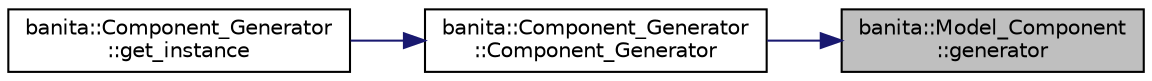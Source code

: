digraph "banita::Model_Component::generator"
{
 // LATEX_PDF_SIZE
  edge [fontname="Helvetica",fontsize="10",labelfontname="Helvetica",labelfontsize="10"];
  node [fontname="Helvetica",fontsize="10",shape=record];
  rankdir="RL";
  Node9 [label="banita::Model_Component\l::generator",height=0.2,width=0.4,color="black", fillcolor="grey75", style="filled", fontcolor="black",tooltip="Model component's generator."];
  Node9 -> Node10 [dir="back",color="midnightblue",fontsize="10",style="solid",fontname="Helvetica"];
  Node10 [label="banita::Component_Generator\l::Component_Generator",height=0.2,width=0.4,color="black", fillcolor="white", style="filled",URL="$d8/dc5/classbanita_1_1_component___generator.html#a2eeb40bd9675d0c1828de601324c503d",tooltip="Construct a new Component_Generator object. Currently doing a unintended step in order to register ne..."];
  Node10 -> Node11 [dir="back",color="midnightblue",fontsize="10",style="solid",fontname="Helvetica"];
  Node11 [label="banita::Component_Generator\l::get_instance",height=0.2,width=0.4,color="black", fillcolor="white", style="filled",URL="$d8/dc5/classbanita_1_1_component___generator.html#a58161267b33b3a6e67edfed079196ebd",tooltip="Get the instance object."];
}
